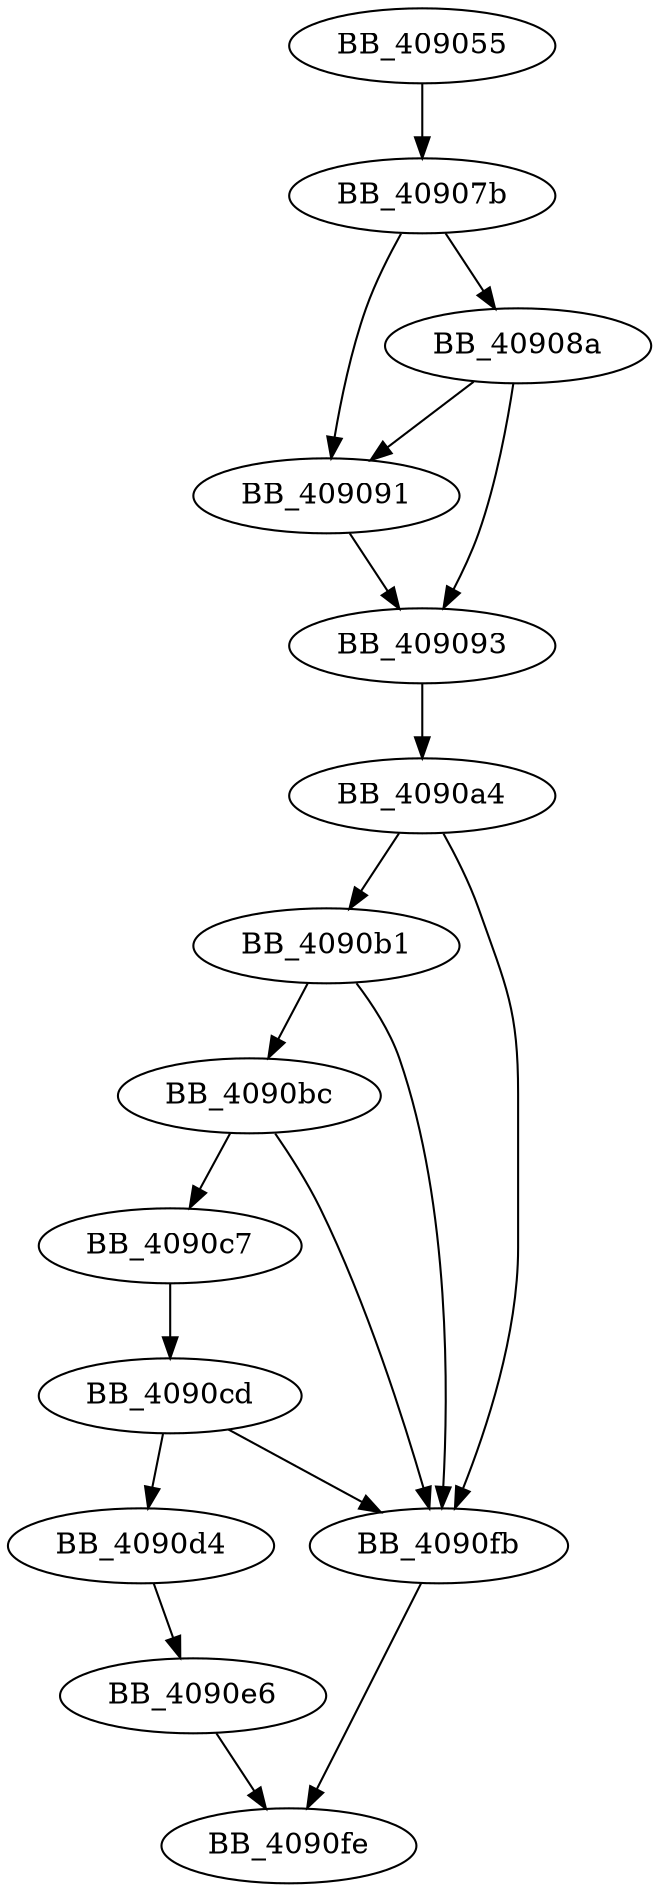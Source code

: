 DiGraph __wsetargv{
BB_409055->BB_40907b
BB_40907b->BB_40908a
BB_40907b->BB_409091
BB_40908a->BB_409091
BB_40908a->BB_409093
BB_409091->BB_409093
BB_409093->BB_4090a4
BB_4090a4->BB_4090b1
BB_4090a4->BB_4090fb
BB_4090b1->BB_4090bc
BB_4090b1->BB_4090fb
BB_4090bc->BB_4090c7
BB_4090bc->BB_4090fb
BB_4090c7->BB_4090cd
BB_4090cd->BB_4090d4
BB_4090cd->BB_4090fb
BB_4090d4->BB_4090e6
BB_4090e6->BB_4090fe
BB_4090fb->BB_4090fe
}
